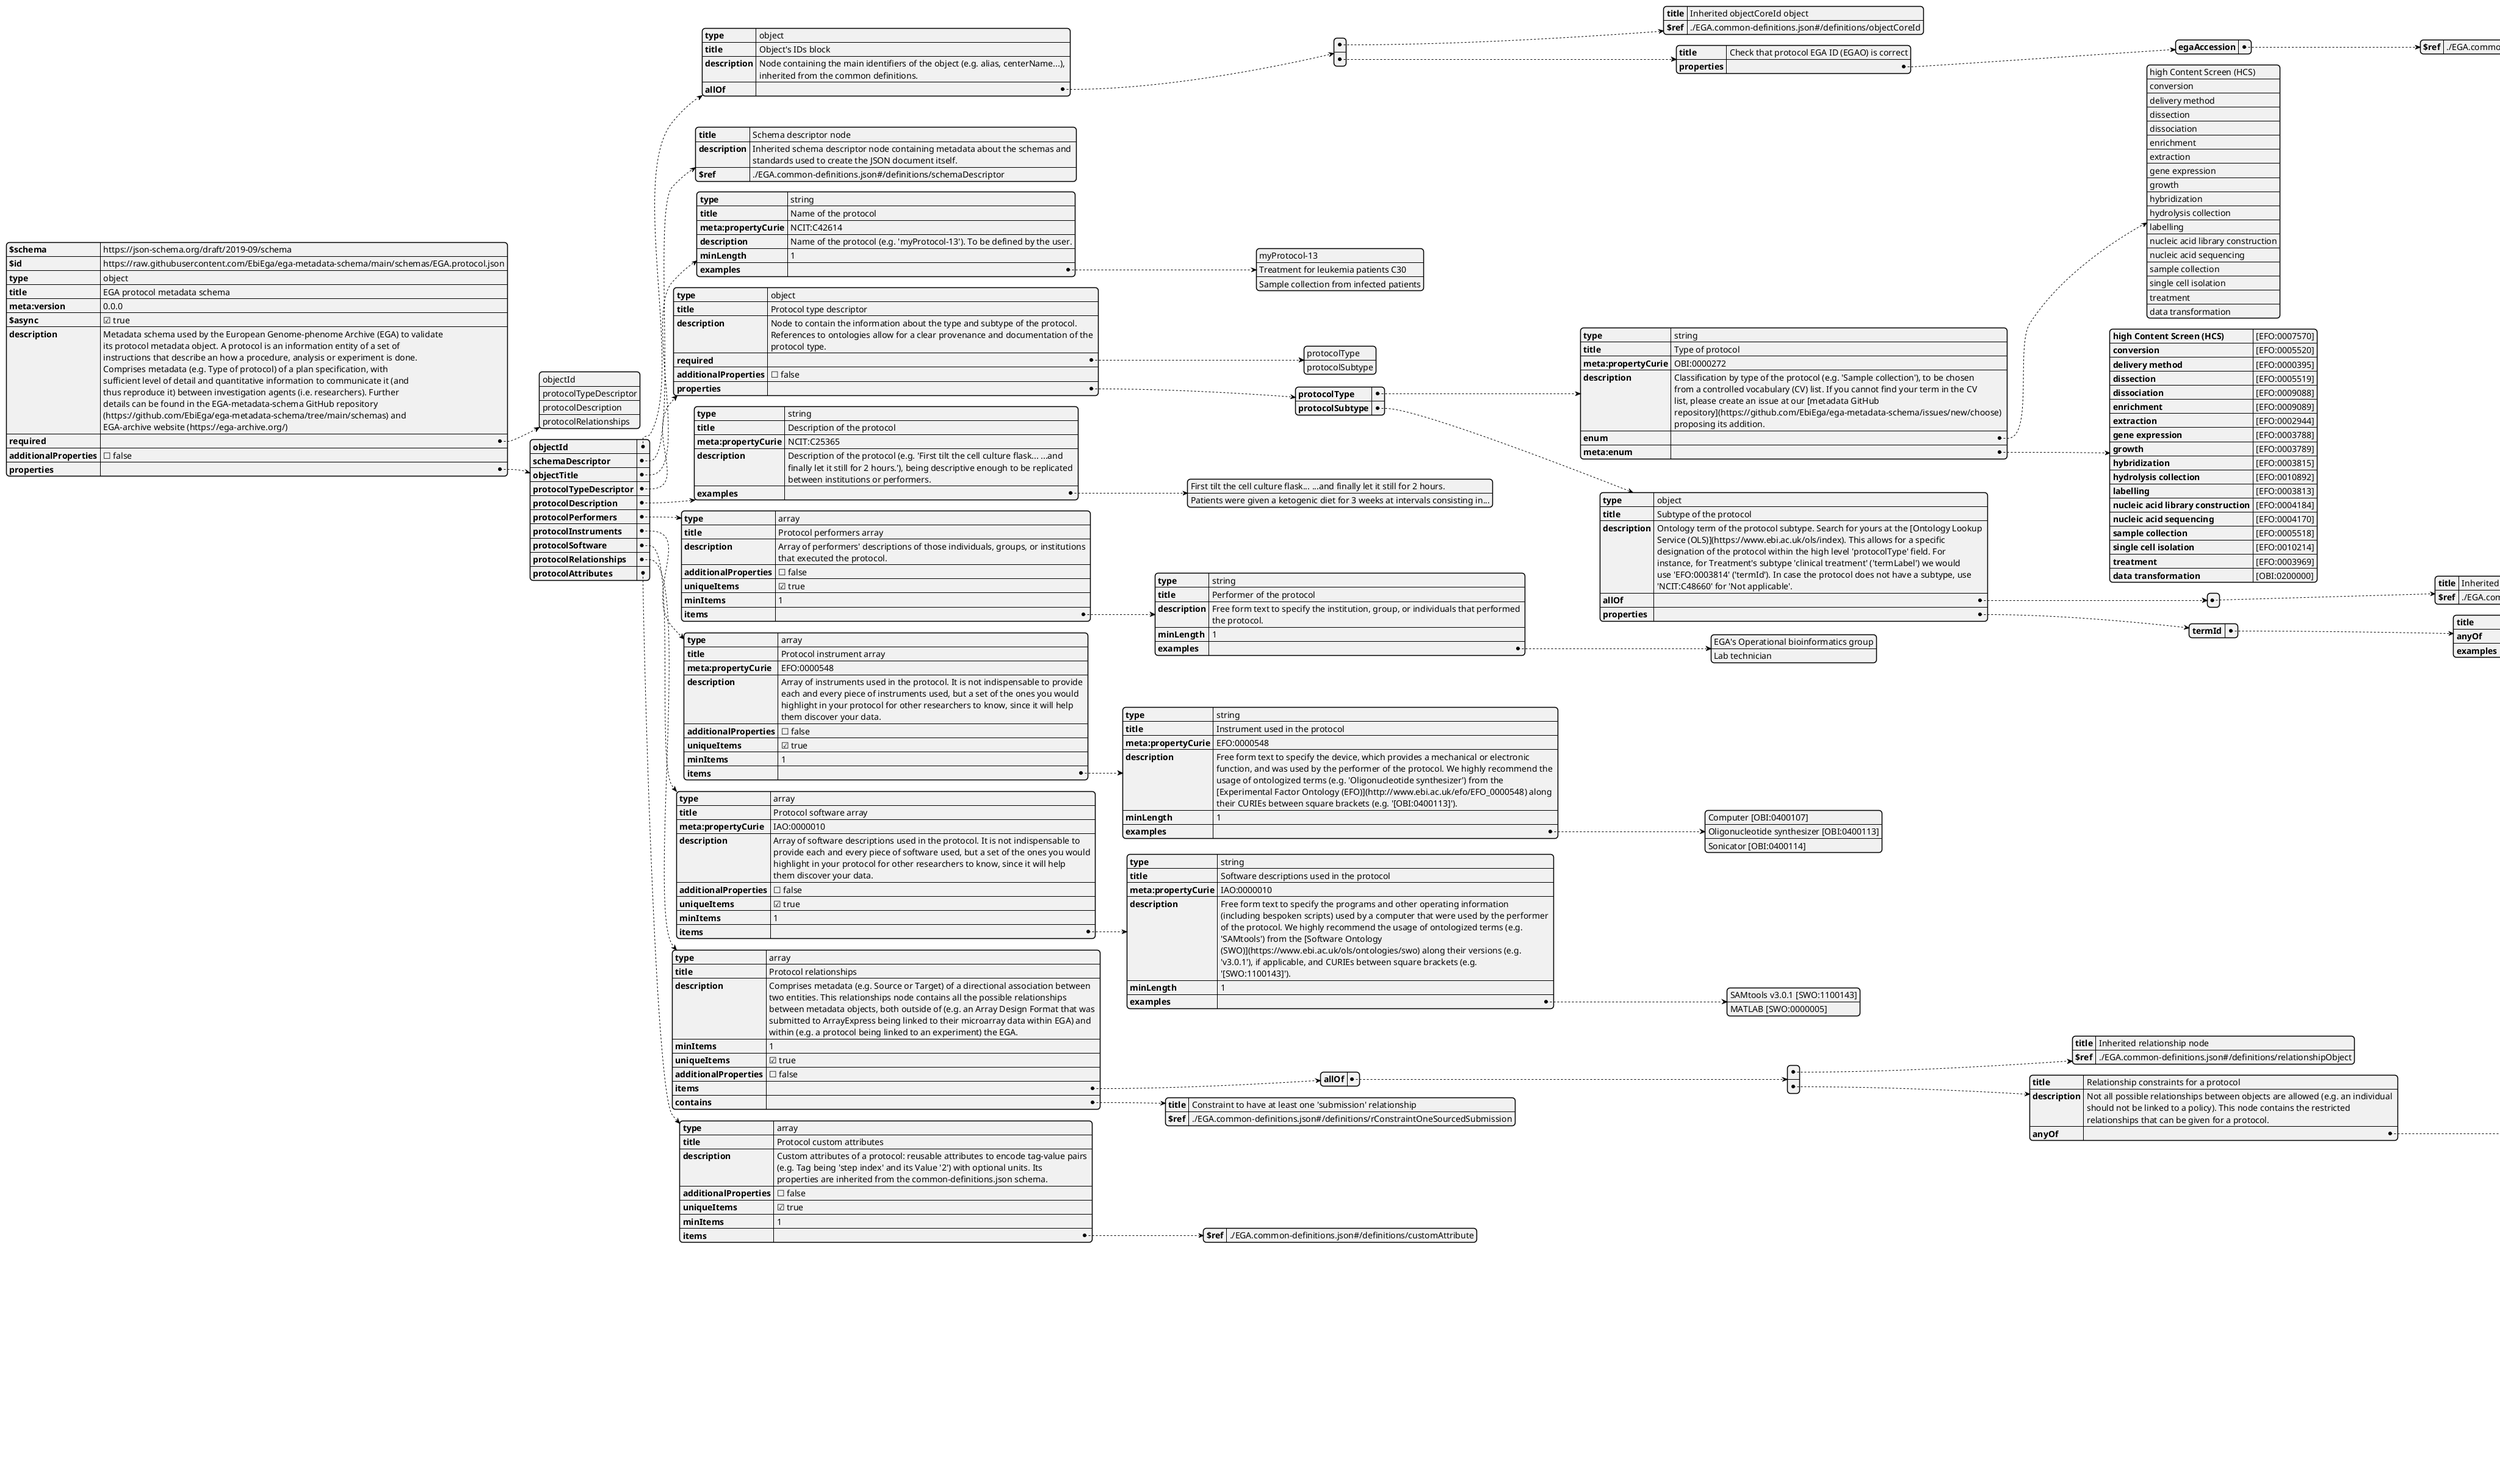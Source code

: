 @startjson

{
    "$schema": "https://json-schema.org/draft/2019-09/schema",
    "$id": "https://raw.githubusercontent.com/EbiEga/ega-metadata-schema/main/schemas/EGA.protocol.json",
    "type": "object",
    "title": "EGA protocol metadata schema",
    "meta:version": "0.0.0",
    "$async": true,
    "description": "Metadata schema used by the European Genome-phenome Archive (EGA) to validate \\nits protocol metadata object. A protocol is an information entity of a set of \\ninstructions that describe an how a procedure, analysis or experiment is done. \\nComprises metadata (e.g. Type of protocol) of a plan specification, with \\nsufficient level of detail and quantitative information to communicate it (and \\nthus reproduce it) between investigation agents (i.e. researchers). Further \\ndetails can be found in the EGA-metadata-schema GitHub repository \\n(https://github.com/EbiEga/ega-metadata-schema/tree/main/schemas) and \\nEGA-archive website (https://ega-archive.org/)",
    "required": [
        "objectId",
        "protocolTypeDescriptor",
        "protocolDescription",
        "protocolRelationships"
    ],
    "additionalProperties": false,
    "properties": {
        "objectId": {
            "type": "object",
            "title": "Object's IDs block",
            "description": "Node containing the main identifiers of the object (e.g. alias, centerName...), \\ninherited from the common definitions.",
            "allOf": [
                {
                    "title": "Inherited objectCoreId object",
                    "$ref": "./EGA.common-definitions.json#/definitions/objectCoreId"
                },
                {
                    "title": "Check that protocol EGA ID (EGAO) is correct",
                    "properties": {
                        "egaAccession": {
                            "$ref": "./EGA.common-definitions.json#/definitions/EGAProtocolIdPattern"
                        }
                    }
                }
            ]
        },
        "schemaDescriptor": {
            "title": "Schema descriptor node",
            "description": "Inherited schema descriptor node containing metadata about the schemas and \\nstandards used to create the JSON document itself.",
            "$ref": "./EGA.common-definitions.json#/definitions/schemaDescriptor"
        },
        "objectTitle": {
            "type": "string",
            "title": "Name of the protocol",
            "meta:propertyCurie": "NCIT:C42614",
            "description": "Name of the protocol (e.g. 'myProtocol-13'). To be defined by the user.",
            "minLength": 1,
            "examples": [
                "myProtocol-13",
                "Treatment for leukemia patients C30",
                "Sample collection from infected patients"
            ]
        },
        "protocolTypeDescriptor": {
            "type": "object",
            "title": "Protocol type descriptor",
            "description": "Node to contain the information about the type and subtype of the protocol. \\nReferences to ontologies allow for a clear provenance and documentation of the \\nprotocol type.",
            "required": [
                "protocolType",
                "protocolSubtype"
            ],
            "additionalProperties": false,
            "properties": {
                "protocolType": {
                    "type": "string",
                    "title": "Type of protocol",
                    "meta:propertyCurie": "OBI:0000272",
                    "description": "Classification by type of the protocol (e.g. 'Sample collection'), to be chosen \\nfrom a controlled vocabulary (CV) list. If you cannot find your term in the CV \\nlist, please create an issue at our [metadata GitHub \\nrepository](https://github.com/EbiEga/ega-metadata-schema/issues/new/choose) \\nproposing its addition.",
                    "enum": [
                        "high Content Screen (HCS)",
                        "conversion",
                        "delivery method",
                        "dissection",
                        "dissociation",
                        "enrichment",
                        "extraction",
                        "gene expression",
                        "growth",
                        "hybridization",
                        "hydrolysis collection",
                        "labelling",
                        "nucleic acid library construction",
                        "nucleic acid sequencing",
                        "sample collection",
                        "single cell isolation",
                        "treatment",
                        "data transformation"
                    ],
                    "meta:enum": {
                        "high Content Screen (HCS)": "[EFO:0007570]",
                        "conversion": "[EFO:0005520]",
                        "delivery method": "[EFO:0000395]",
                        "dissection": "[EFO:0005519]",
                        "dissociation": "[EFO:0009088]",
                        "enrichment": "[EFO:0009089]",
                        "extraction": "[EFO:0002944]",
                        "gene expression": "[EFO:0003788]",
                        "growth": "[EFO:0003789]",
                        "hybridization": "[EFO:0003815]",
                        "hydrolysis collection": "[EFO:0010892]",
                        "labelling": "[EFO:0003813]",
                        "nucleic acid library construction": "[EFO:0004184]",
                        "nucleic acid sequencing": "[EFO:0004170]",
                        "sample collection": "[EFO:0005518]",
                        "single cell isolation": "[EFO:0010214]",
                        "treatment": "[EFO:0003969]",
                        "data transformation": "[OBI:0200000]"
                    }
                },
                "protocolSubtype": {
                    "type": "object",
                    "title": "Subtype of the protocol",
                    "description": "Ontology term of the protocol subtype. Search for yours at the [Ontology Lookup \\nService (OLS)](https://www.ebi.ac.uk/ols/index). This allows for a specific \\ndesignation of the protocol within the high level 'protocolType' field. For \\ninstance, for Treatment's subtype 'clinical treatment' ('termLabel') we would \\nuse 'EFO:0003814' ('termId'). In case the protocol does not have a subtype, use \\n'NCIT:C48660' for 'Not applicable'.",
                    "allOf": [
                        {
                            "title": "Inherited ontologyTerm structure of termId and termLabel",
                            "$ref": "./EGA.common-definitions.json#/definitions/ontologyTerm"
                        }
                    ],
                    "properties": {
                        "termId": {
                            "title": "Ontology constraints for this specific termId",
                            "anyOf": [
                                {
                                    "graphRestriction": {
                                        "ontologies": [
                                            "obo:efo"
                                        ],
                                        "classes": [
                                            "OBI:0000272"
                                        ],
                                        "relations": [
                                            "rdfs:subClassOf"
                                        ],
                                        "direct": false,
                                        "include_self": false
                                    }
                                },
                                {
                                    "graphRestriction": {
                                        "ontologies": [
                                            "obo:efo"
                                        ],
                                        "classes": [
                                            "EFO:0004542"
                                        ],
                                        "relations": [
                                            "rdfs:subClassOf"
                                        ],
                                        "direct": false,
                                        "include_self": false
                                    }
                                },
                                {
                                    "graphRestriction": {
                                        "ontologies": [
                                            "obo:edam"
                                        ],
                                        "classes": [
                                            "operation:2945"
                                        ],
                                        "relations": [
                                            "rdfs:subClassOf"
                                        ],
                                        "direct": false,
                                        "include_self": false
                                    }
                                },
                                {
                                    "enum": [
                                        "NCIT:C48660"
                                    ],
                                    "meta:enum": {
                                        "NCIT:C48660": "Not applicable: Determination of a subtype is not relevant for this protocol."
                                    }
                                }
                            ],
                            "examples": [
                                "EFO:0005518",
                                "EFO:0002944",
                                "EFO:0003813",
                                "EFO:0003815",
                                "EFO:0003814",
                                "EFO:0004184",
                                "EFO:0003789",
                                "EFO:0009088",
                                "EFO:0009089",
                                "EFO:0003969",
                                "EFO:0005520",
                                "EFO:0000355",
                                "EFO:0005519",
                                "EFO:0003788",
                                "EFO:0000395",
                                "EFO:0010892",
                                "EFO:0010214",
                                "EFO:0000494",
                                "operation:3223"
                            ]
                        }
                    }
                }
            }
        },
        "protocolDescription": {
            "type": "string",
            "title": "Description of the protocol",
            "meta:propertyCurie": "NCIT:C25365",
            "description": "Description of the protocol (e.g. 'First tilt the cell culture flask... ...and \\nfinally let it still for 2 hours.'), being descriptive enough to be replicated \\nbetween institutions or performers.",
            "examples": [
                "First tilt the cell culture flask... ...and finally let it still for 2 hours.",
                "Patients were given a ketogenic diet for 3 weeks at intervals consisting in..."
            ]
        },
        "protocolPerformers": {
            "type": "array",
            "title": "Protocol performers array",
            "description": "Array of performers' descriptions of those individuals, groups, or institutions \\nthat executed the protocol.",
            "additionalProperties": false,
            "uniqueItems": true,
            "minItems": 1,
            "items": {
                "type": "string",
                "title": "Performer of the protocol",
                "description": "Free form text to specify the institution, group, or individuals that performed \\nthe protocol.",
                "minLength": 1,
                "examples": [
                    "EGA's Operational bioinformatics group",
                    "Lab technician"
                ]
            }
        },
        "protocolInstruments": {
            "type": "array",
            "title": "Protocol instrument array",
            "meta:propertyCurie": "EFO:0000548",
            "description": "Array of instruments used in the protocol. It is not indispensable to provide \\neach and every piece of instruments used, but a set of the ones you would \\nhighlight in your protocol for other researchers to know, since it will help \\nthem discover your data.",
            "additionalProperties": false,
            "uniqueItems": true,
            "minItems": 1,
            "items": {
                "type": "string",
                "title": "Instrument used in the protocol",
                "meta:propertyCurie": "EFO:0000548",
                "description": "Free form text to specify the device, which provides a mechanical or electronic \\nfunction, and was used by the performer of the protocol. We highly recommend the \\nusage of ontologized terms (e.g. 'Oligonucleotide synthesizer') from the \\n[Experimental Factor Ontology (EFO)](http://www.ebi.ac.uk/efo/EFO_0000548) along \\ntheir CURIEs between square brackets (e.g. '[OBI:0400113]').",
                "minLength": 1,
                "examples": [
                    "Computer [OBI:0400107]",
                    "Oligonucleotide synthesizer [OBI:0400113]",
                    "Sonicator [OBI:0400114]"
                ]
            }
        },
        "protocolSoftware": {
            "type": "array",
            "title": "Protocol software array",
            "meta:propertyCurie": "IAO:0000010",
            "description": "Array of software descriptions used in the protocol. It is not indispensable to \\nprovide each and every piece of software used, but a set of the ones you would \\nhighlight in your protocol for other researchers to know, since it will help \\nthem discover your data.",
            "additionalProperties": false,
            "uniqueItems": true,
            "minItems": 1,
            "items": {
                "type": "string",
                "title": "Software descriptions used in the protocol",
                "meta:propertyCurie": "IAO:0000010",
                "description": "Free form text to specify the programs and other operating information \\n(including bespoken scripts) used by a computer that were used by the performer \\nof the protocol. We highly recommend the usage of ontologized terms (e.g. \\n'SAMtools') from the [Software Ontology \\n(SWO)](https://www.ebi.ac.uk/ols/ontologies/swo) along their versions (e.g. \\n'v3.0.1'), if applicable, and CURIEs between square brackets (e.g. \\n'[SWO:1100143]').",
                "minLength": 1,
                "examples": [
                    "SAMtools v3.0.1 [SWO:1100143]",
                    "MATLAB [SWO:0000005]"
                ]
            }
        },
        "protocolRelationships": {
            "type": "array",
            "title": "Protocol relationships",
            "description": "Comprises metadata (e.g. Source or Target) of a directional association between \\ntwo entities. This relationships node contains all the possible relationships \\nbetween metadata objects, both outside of (e.g. an Array Design Format that was \\nsubmitted to ArrayExpress being linked to their microarray data within EGA) and \\nwithin (e.g. a protocol being linked to an experiment) the EGA.",
            "minItems": 1,
            "uniqueItems": true,
            "additionalProperties": false,
            "items": {
                "allOf": [
                    {
                        "title": "Inherited relationship node",
                        "$ref": "./EGA.common-definitions.json#/definitions/relationshipObject"
                    },
                    {
                        "title": "Relationship constraints for a protocol",
                        "description": "Not all possible relationships between objects are allowed (e.g. an individual \\nshould not be linked to a policy). This node contains the restricted \\nrelationships that can be given for a protocol.",
                        "anyOf": [
                            {
                                "title": "Allowed relationships of type referencedBy (main ones)",
                                "allOf": [
                                    {
                                        "$ref": "./EGA.common-definitions.json#/definitions/rTypeReferencedBy"
                                    },
                                    {
                                        "anyOf": [
                                            {
                                                "$ref": "./EGA.common-definitions.json#/definitions/rSourceSubmission"
                                            },
                                            {
                                                "$ref": "./EGA.common-definitions.json#/definitions/rSourceProtocol"
                                            },
                                            {
                                                "$ref": "./EGA.common-definitions.json#/definitions/rTargetSample"
                                            },
                                            {
                                                "$ref": "./EGA.common-definitions.json#/definitions/rTargetExperiment"
                                            },
                                            {
                                                "$ref": "./EGA.common-definitions.json#/definitions/rTargetAnalysis"
                                            },
                                            {
                                                "title": "Optional one, added here to simplify",
                                                "$ref": "./EGA.common-definitions.json#/definitions/rTargetStudy"
                                            },
                                            {
                                                "title": "Optional one, added here to simplify",
                                                "$ref": "./EGA.common-definitions.json#/definitions/rTargetIndividual"
                                            }
                                        ]
                                    }
                                ]
                            },
                            {
                                "title": "Allowed relationships of type groupedWith, isAfter, sameAs, memberOf (optional \\nones)",
                                "allOf": [
                                    {
                                        "anyOf": [
                                            {
                                                "$ref": "./EGA.common-definitions.json#/definitions/rTypeGroupedWith"
                                            },
                                            {
                                                "$ref": "./EGA.common-definitions.json#/definitions/rTypeIsAfter"
                                            },
                                            {
                                                "$ref": "./EGA.common-definitions.json#/definitions/rTypeSameAs"
                                            },
                                            {
                                                "$ref": "./EGA.common-definitions.json#/definitions/rTypeMemberOf"
                                            }
                                        ]
                                    },
                                    {
                                        "anyOf": [
                                            {
                                                "$ref": "./EGA.common-definitions.json#/definitions/rSourceProtocol"
                                            },
                                            {
                                                "$ref": "./EGA.common-definitions.json#/definitions/rTargetProtocol"
                                            }
                                        ]
                                    }
                                ]
                            },
                            {
                                "title": "Relationships of external accessions and URLs (optional ones)",
                                "description": "Almost any relationship is imaginable with external accessions and URLs.",
                                "allOf": [
                                    {
                                        "anyOf": [
                                            {
                                                "$ref": "./EGA.common-definitions.json#/definitions/rTypeGroupedWith"
                                            },
                                            {
                                                "$ref": "./EGA.common-definitions.json#/definitions/rTypeSameAs"
                                            },
                                            {
                                                "$ref": "./EGA.common-definitions.json#/definitions/rTypeReferencedBy"
                                            },
                                            {
                                                "$ref": "./EGA.common-definitions.json#/definitions/rTypeDevelopsFrom"
                                            },
                                            {
                                                "$ref": "./EGA.common-definitions.json#/definitions/rTypeMemberOf"
                                            },
                                            {
                                                "$ref": "./EGA.common-definitions.json#/definitions/rTypeIsAfter"
                                            }
                                        ]
                                    },
                                    {
                                        "anyOf": [
                                            {
                                                "$ref": "./EGA.common-definitions.json#/definitions/rSourceExternalAccession"
                                            },
                                            {
                                                "$ref": "./EGA.common-definitions.json#/definitions/rSourceExternalURL"
                                            },
                                            {
                                                "$ref": "./EGA.common-definitions.json#/definitions/rTargetExternalAccession"
                                            },
                                            {
                                                "$ref": "./EGA.common-definitions.json#/definitions/rTargetExternalURL"
                                            }
                                        ]
                                    }
                                ]
                            }
                        ]
                    }
                ]
            },
            "contains": {
                "title": "Constraint to have at least one 'submission' relationship",
                "$ref": "./EGA.common-definitions.json#/definitions/rConstraintOneSourcedSubmission"
            }
        },
        "protocolAttributes": {
            "type": "array",
            "title": "Protocol custom attributes",
            "description": "Custom attributes of a protocol: reusable attributes to encode tag-value pairs \\n(e.g. Tag being 'step index' and its Value '2') with optional units. Its \\nproperties are inherited from the common-definitions.json schema.",
            "additionalProperties": false,
            "uniqueItems": true,
            "minItems": 1,
            "items": {
                "$ref": "./EGA.common-definitions.json#/definitions/customAttribute"
            }
        }
    }
}
@endjson